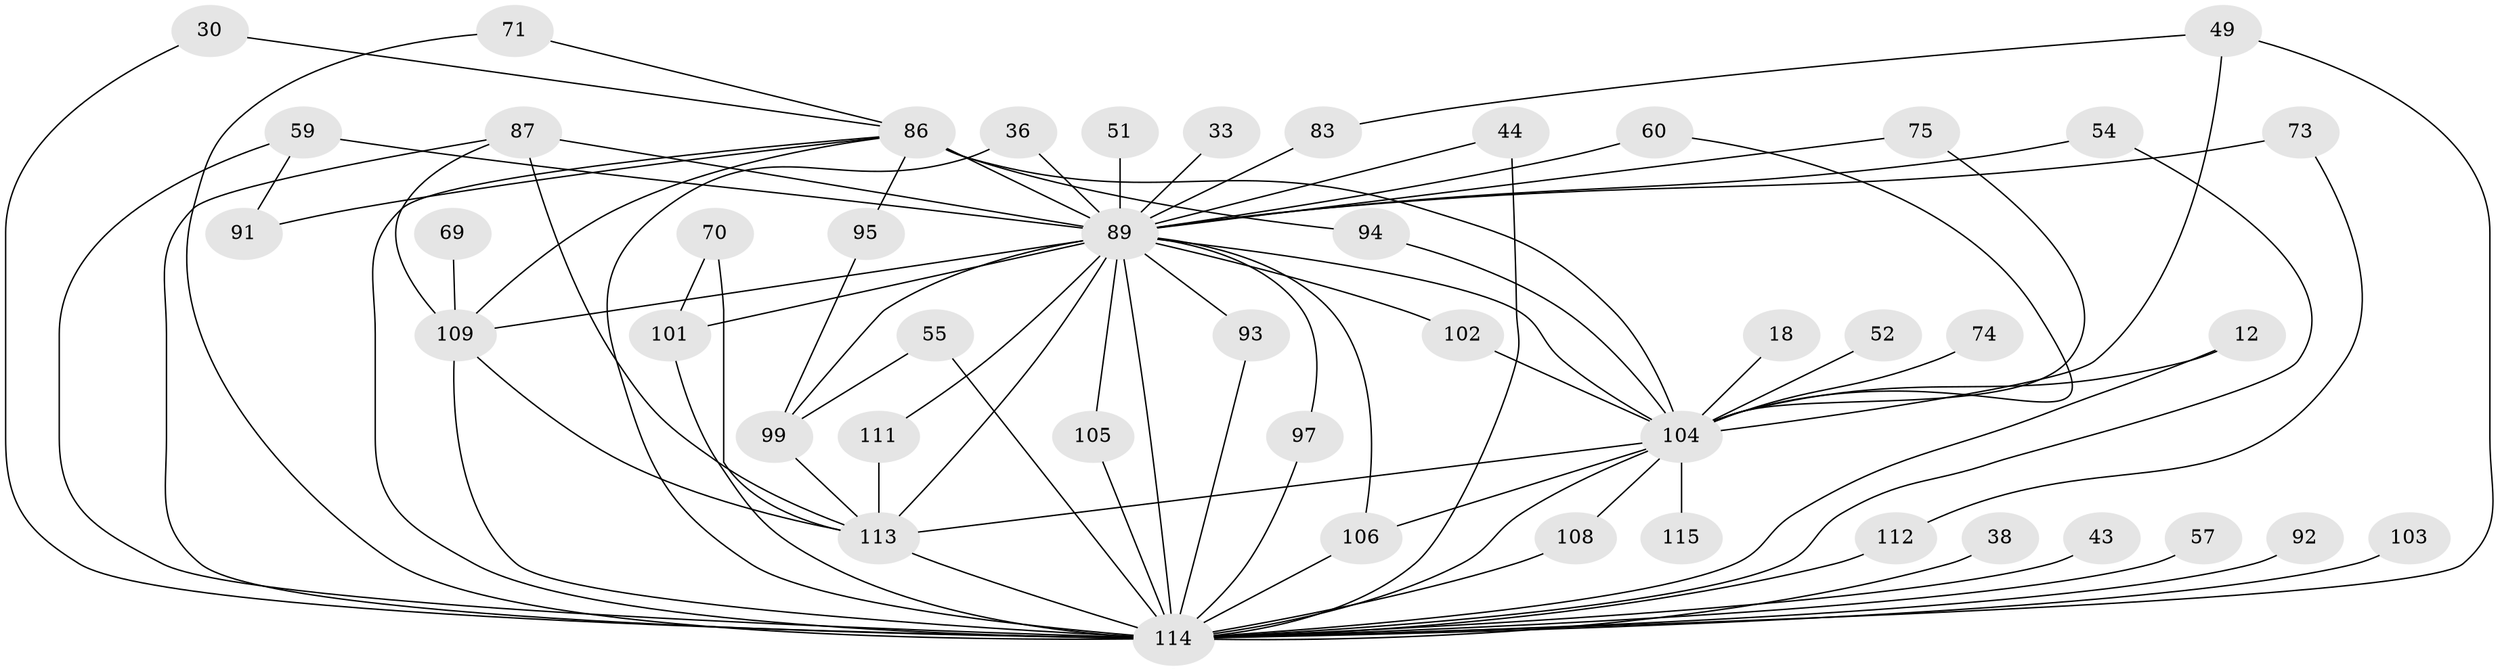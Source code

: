 // original degree distribution, {26: 0.008695652173913044, 20: 0.008695652173913044, 15: 0.008695652173913044, 28: 0.008695652173913044, 13: 0.008695652173913044, 22: 0.017391304347826087, 24: 0.008695652173913044, 36: 0.008695652173913044, 18: 0.008695652173913044, 4: 0.10434782608695652, 2: 0.5565217391304348, 6: 0.02608695652173913, 3: 0.19130434782608696, 8: 0.017391304347826087, 5: 0.017391304347826087}
// Generated by graph-tools (version 1.1) at 2025/48/03/04/25 21:48:11]
// undirected, 46 vertices, 83 edges
graph export_dot {
graph [start="1"]
  node [color=gray90,style=filled];
  12;
  18;
  30;
  33;
  36;
  38;
  43;
  44;
  49;
  51;
  52;
  54;
  55;
  57;
  59 [super="+29+50"];
  60;
  69;
  70 [super="+25"];
  71;
  73;
  74;
  75;
  83 [super="+68"];
  86 [super="+31+78+81+28"];
  87 [super="+72+80"];
  89 [super="+48+9+20+58"];
  91 [super="+32"];
  92 [super="+46"];
  93 [super="+79"];
  94 [super="+76"];
  95;
  97;
  99 [super="+98+64"];
  101 [super="+34+88"];
  102;
  103;
  104 [super="+63+7+22+26+77"];
  105 [super="+40+53"];
  106 [super="+66+96"];
  108;
  109 [super="+85+62+107"];
  111;
  112 [super="+15"];
  113 [super="+41+39+90"];
  114 [super="+82+110+100+8"];
  115;
  12 -- 104;
  12 -- 114;
  18 -- 104;
  30 -- 86;
  30 -- 114;
  33 -- 89 [weight=2];
  36 -- 114;
  36 -- 89;
  38 -- 114 [weight=2];
  43 -- 114 [weight=3];
  44 -- 114;
  44 -- 89;
  49 -- 83;
  49 -- 104;
  49 -- 114;
  51 -- 89 [weight=2];
  52 -- 104 [weight=2];
  54 -- 114;
  54 -- 89;
  55 -- 99;
  55 -- 114 [weight=2];
  57 -- 114 [weight=2];
  59 -- 91;
  59 -- 114 [weight=2];
  59 -- 89 [weight=3];
  60 -- 104;
  60 -- 89;
  69 -- 109 [weight=2];
  70 -- 101 [weight=2];
  70 -- 113;
  71 -- 86;
  71 -- 114;
  73 -- 112;
  73 -- 89 [weight=2];
  74 -- 104 [weight=2];
  75 -- 104;
  75 -- 89;
  83 -- 89 [weight=2];
  86 -- 109 [weight=2];
  86 -- 104 [weight=11];
  86 -- 94;
  86 -- 95;
  86 -- 114 [weight=14];
  86 -- 89 [weight=12];
  86 -- 91 [weight=2];
  87 -- 109 [weight=2];
  87 -- 113;
  87 -- 114 [weight=2];
  87 -- 89 [weight=3];
  89 -- 114 [weight=7];
  89 -- 93 [weight=2];
  89 -- 97;
  89 -- 99 [weight=2];
  89 -- 101 [weight=3];
  89 -- 102;
  89 -- 104 [weight=4];
  89 -- 105 [weight=2];
  89 -- 106 [weight=2];
  89 -- 109 [weight=2];
  89 -- 111;
  89 -- 113;
  92 -- 114 [weight=3];
  93 -- 114;
  94 -- 104;
  95 -- 99;
  97 -- 114;
  99 -- 113 [weight=2];
  101 -- 114 [weight=2];
  102 -- 104;
  103 -- 114 [weight=2];
  104 -- 108;
  104 -- 115;
  104 -- 106;
  104 -- 114 [weight=9];
  104 -- 113 [weight=3];
  105 -- 114 [weight=2];
  106 -- 114;
  108 -- 114;
  109 -- 114;
  109 -- 113 [weight=2];
  111 -- 113;
  112 -- 114 [weight=2];
  113 -- 114 [weight=6];
}

